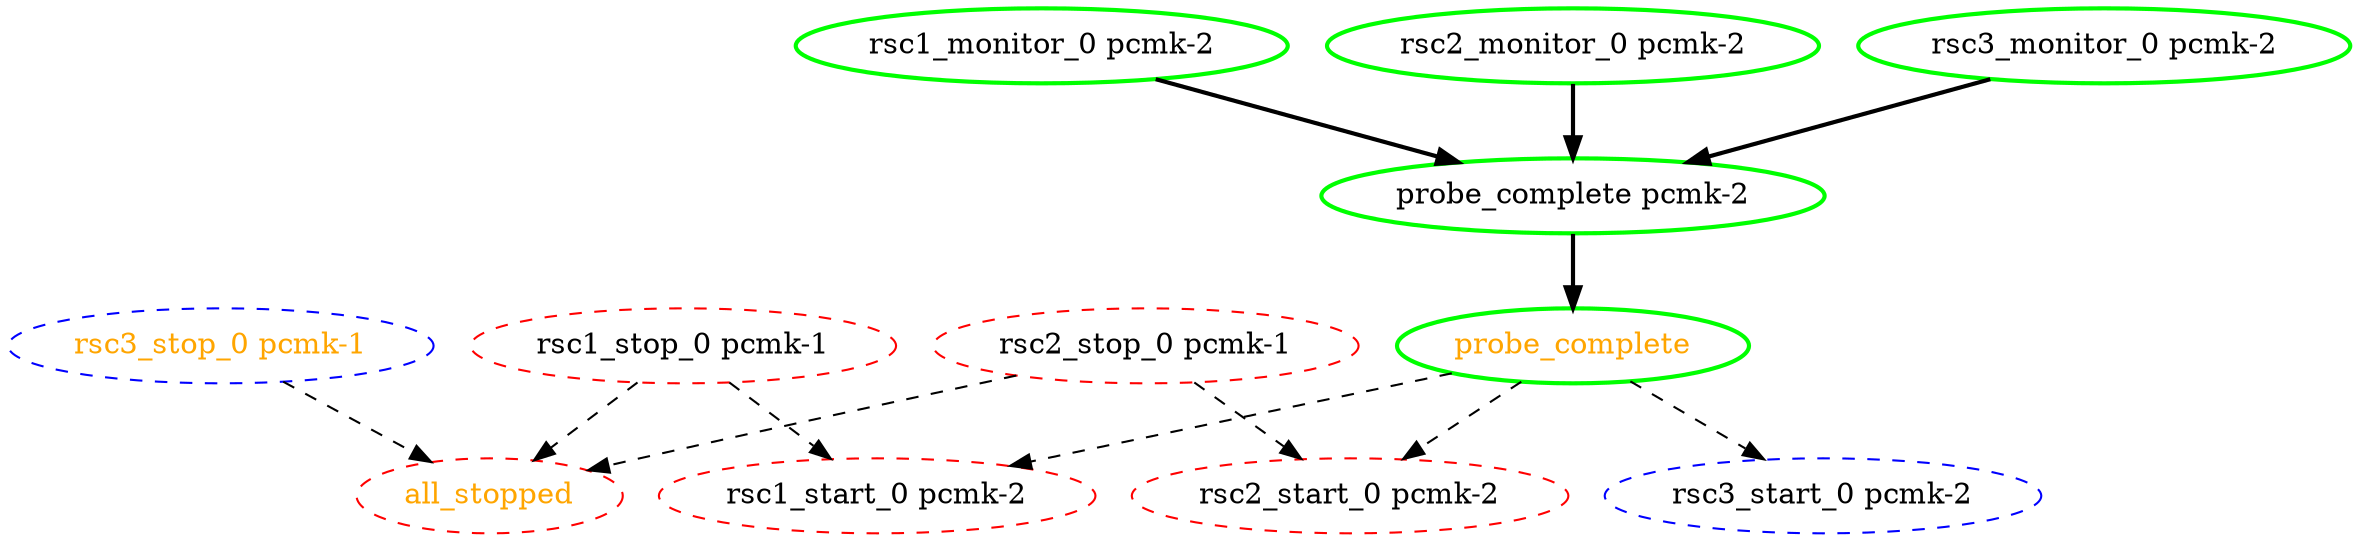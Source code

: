  digraph "g" {
"rsc1_monitor_0 pcmk-2" -> "probe_complete pcmk-2" [ style = bold]
"rsc1_monitor_0 pcmk-2" [ style=bold color="green" fontcolor="black" ]
"rsc1_stop_0 pcmk-1" [ style=dashed color="red" fontcolor="black" ]
"rsc1_start_0 pcmk-2" [ style=dashed color="red" fontcolor="black" ]
"rsc1_stop_0 pcmk-1" -> "rsc1_start_0 pcmk-2" [ style = dashed ]
"rsc1_stop_0 pcmk-1" -> "all_stopped" [ style = dashed ]
"probe_complete" -> "rsc1_start_0 pcmk-2" [ style = dashed ]

"rsc2_monitor_0 pcmk-2" -> "probe_complete pcmk-2" [ style = bold]
"rsc2_monitor_0 pcmk-2" [ style=bold color="green" fontcolor="black" ]
"rsc2_stop_0 pcmk-1" [ style=dashed color="red" fontcolor="black" ]
"rsc2_start_0 pcmk-2" [ style=dashed color="red" fontcolor="black" ]
"rsc2_stop_0 pcmk-1" -> "rsc2_start_0 pcmk-2" [ style = dashed ]
"rsc2_stop_0 pcmk-1" -> "all_stopped" [ style = dashed ]
"probe_complete" -> "rsc2_start_0 pcmk-2" [ style = dashed ]

"rsc3_monitor_0 pcmk-2" -> "probe_complete pcmk-2" [ style = bold]
"rsc3_monitor_0 pcmk-2" [ style=bold color="green" fontcolor="black" ]
"rsc3_stop_0 pcmk-1" [ style=dashed color="blue" fontcolor="orange" ]
"rsc3_start_0 pcmk-2" [ style=dashed color="blue" fontcolor="black" ]
"rsc3_stop_0 pcmk-1" -> "all_stopped" [ style = dashed ]
"probe_complete" -> "rsc3_start_0 pcmk-2" [ style = dashed ]

"probe_complete pcmk-2" -> "probe_complete" [ style = bold]
"probe_complete pcmk-2" [ style=bold color="green" fontcolor="black" ]
"probe_complete" [ style=bold color="green" fontcolor="orange" ]

"all_stopped" [ style=dashed color="red" fontcolor="orange" ]

}
